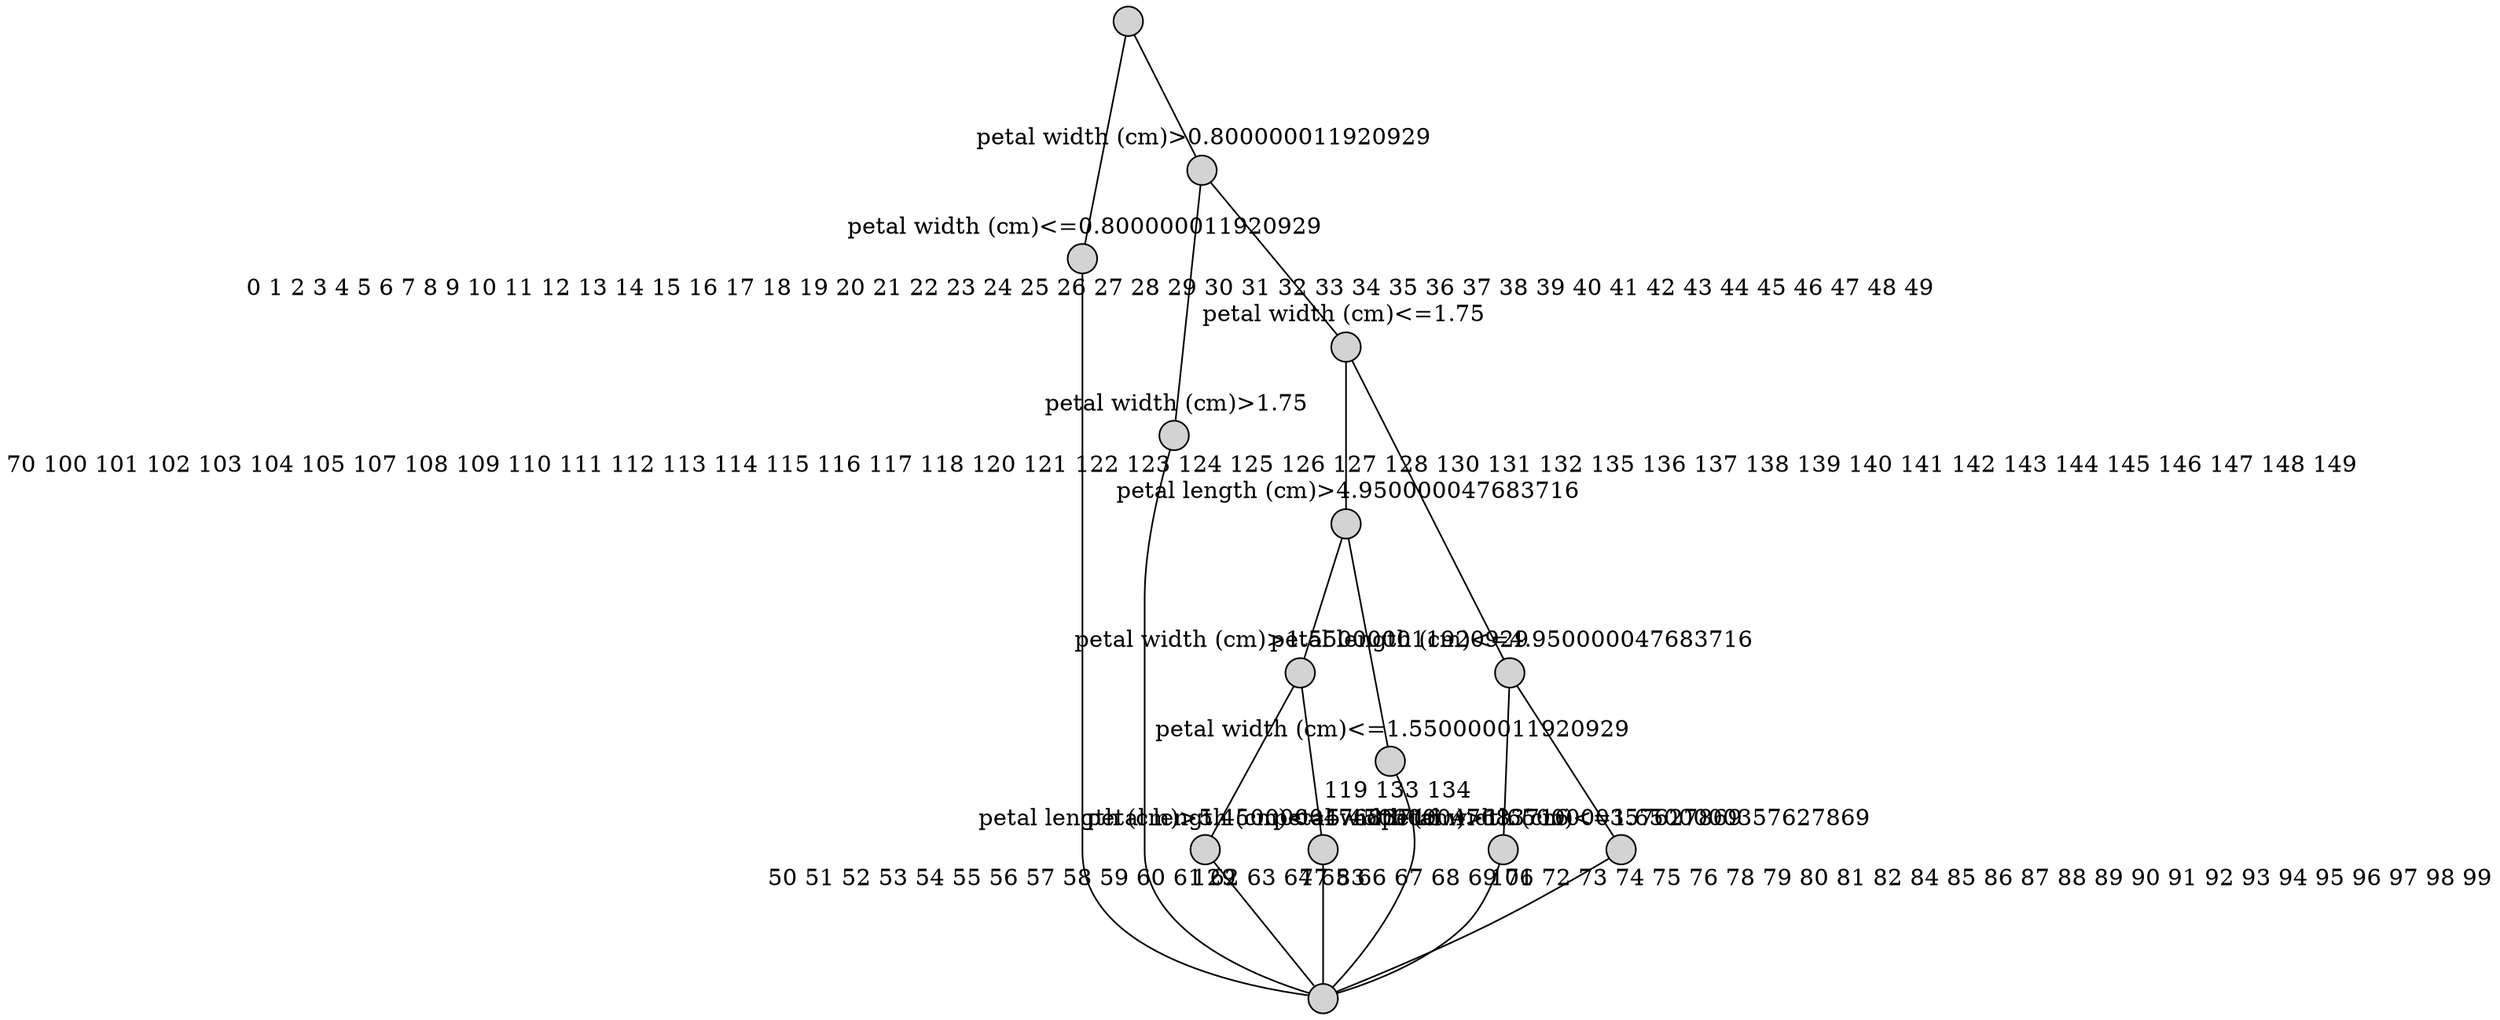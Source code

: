 // <Lattice object of 7 atoms 14 concepts 2 coatoms at 0x12fbc2850>
digraph Lattice {
	node [label="" shape=circle style=filled width=.25]
	edge [dir=none labeldistance=1.5 minlen=2]
	c0
	c1
	c1 -> c1 [color=transparent headlabel=106 labelangle=270]
	c1 -> c1 [color=transparent labelangle=90 taillabel="petal width (cm)>1.6500000357627869"]
	c1 -> c0
	c2
	c2 -> c2 [color=transparent headlabel=129 labelangle=270]
	c2 -> c2 [color=transparent labelangle=90 taillabel="petal length (cm)>5.450000047683716"]
	c2 -> c0
	c3
	c3 -> c3 [color=transparent headlabel="77 83" labelangle=270]
	c3 -> c3 [color=transparent labelangle=90 taillabel="petal length (cm)<=5.450000047683716"]
	c3 -> c0
	c4
	c4 -> c4 [color=transparent labelangle=90 taillabel="petal width (cm)>1.550000011920929"]
	c4 -> c2
	c4 -> c3
	c5
	c5 -> c5 [color=transparent headlabel="119 133 134" labelangle=270]
	c5 -> c5 [color=transparent labelangle=90 taillabel="petal width (cm)<=1.550000011920929"]
	c5 -> c0
	c6
	c6 -> c6 [color=transparent labelangle=90 taillabel="petal length (cm)>4.950000047683716"]
	c6 -> c4
	c6 -> c5
	c7
	c7 -> c7 [color=transparent headlabel="70 100 101 102 103 104 105 107 108 109 110 111 112 113 114 115 116 117 118 120 121 122 123 124 125 126 127 128 130 131 132 135 136 137 138 139 140 141 142 143 144 145 146 147 148 149" labelangle=270]
	c7 -> c7 [color=transparent labelangle=90 taillabel="petal width (cm)>1.75"]
	c7 -> c0
	c8
	c8 -> c8 [color=transparent headlabel="50 51 52 53 54 55 56 57 58 59 60 61 62 63 64 65 66 67 68 69 71 72 73 74 75 76 78 79 80 81 82 84 85 86 87 88 89 90 91 92 93 94 95 96 97 98 99" labelangle=270]
	c8 -> c8 [color=transparent labelangle=90 taillabel="petal width (cm)<=1.6500000357627869"]
	c8 -> c0
	c9
	c9 -> c9 [color=transparent labelangle=90 taillabel="petal length (cm)<=4.950000047683716"]
	c9 -> c1
	c9 -> c8
	c10
	c10 -> c10 [color=transparent headlabel="0 1 2 3 4 5 6 7 8 9 10 11 12 13 14 15 16 17 18 19 20 21 22 23 24 25 26 27 28 29 30 31 32 33 34 35 36 37 38 39 40 41 42 43 44 45 46 47 48 49" labelangle=270]
	c10 -> c10 [color=transparent labelangle=90 taillabel="petal width (cm)<=0.800000011920929"]
	c10 -> c0
	c11
	c11 -> c11 [color=transparent labelangle=90 taillabel="petal width (cm)<=1.75"]
	c11 -> c6
	c11 -> c9
	c12
	c12 -> c12 [color=transparent labelangle=90 taillabel="petal width (cm)>0.800000011920929"]
	c12 -> c7
	c12 -> c11
	c13
	c13 -> c10
	c13 -> c12
}
